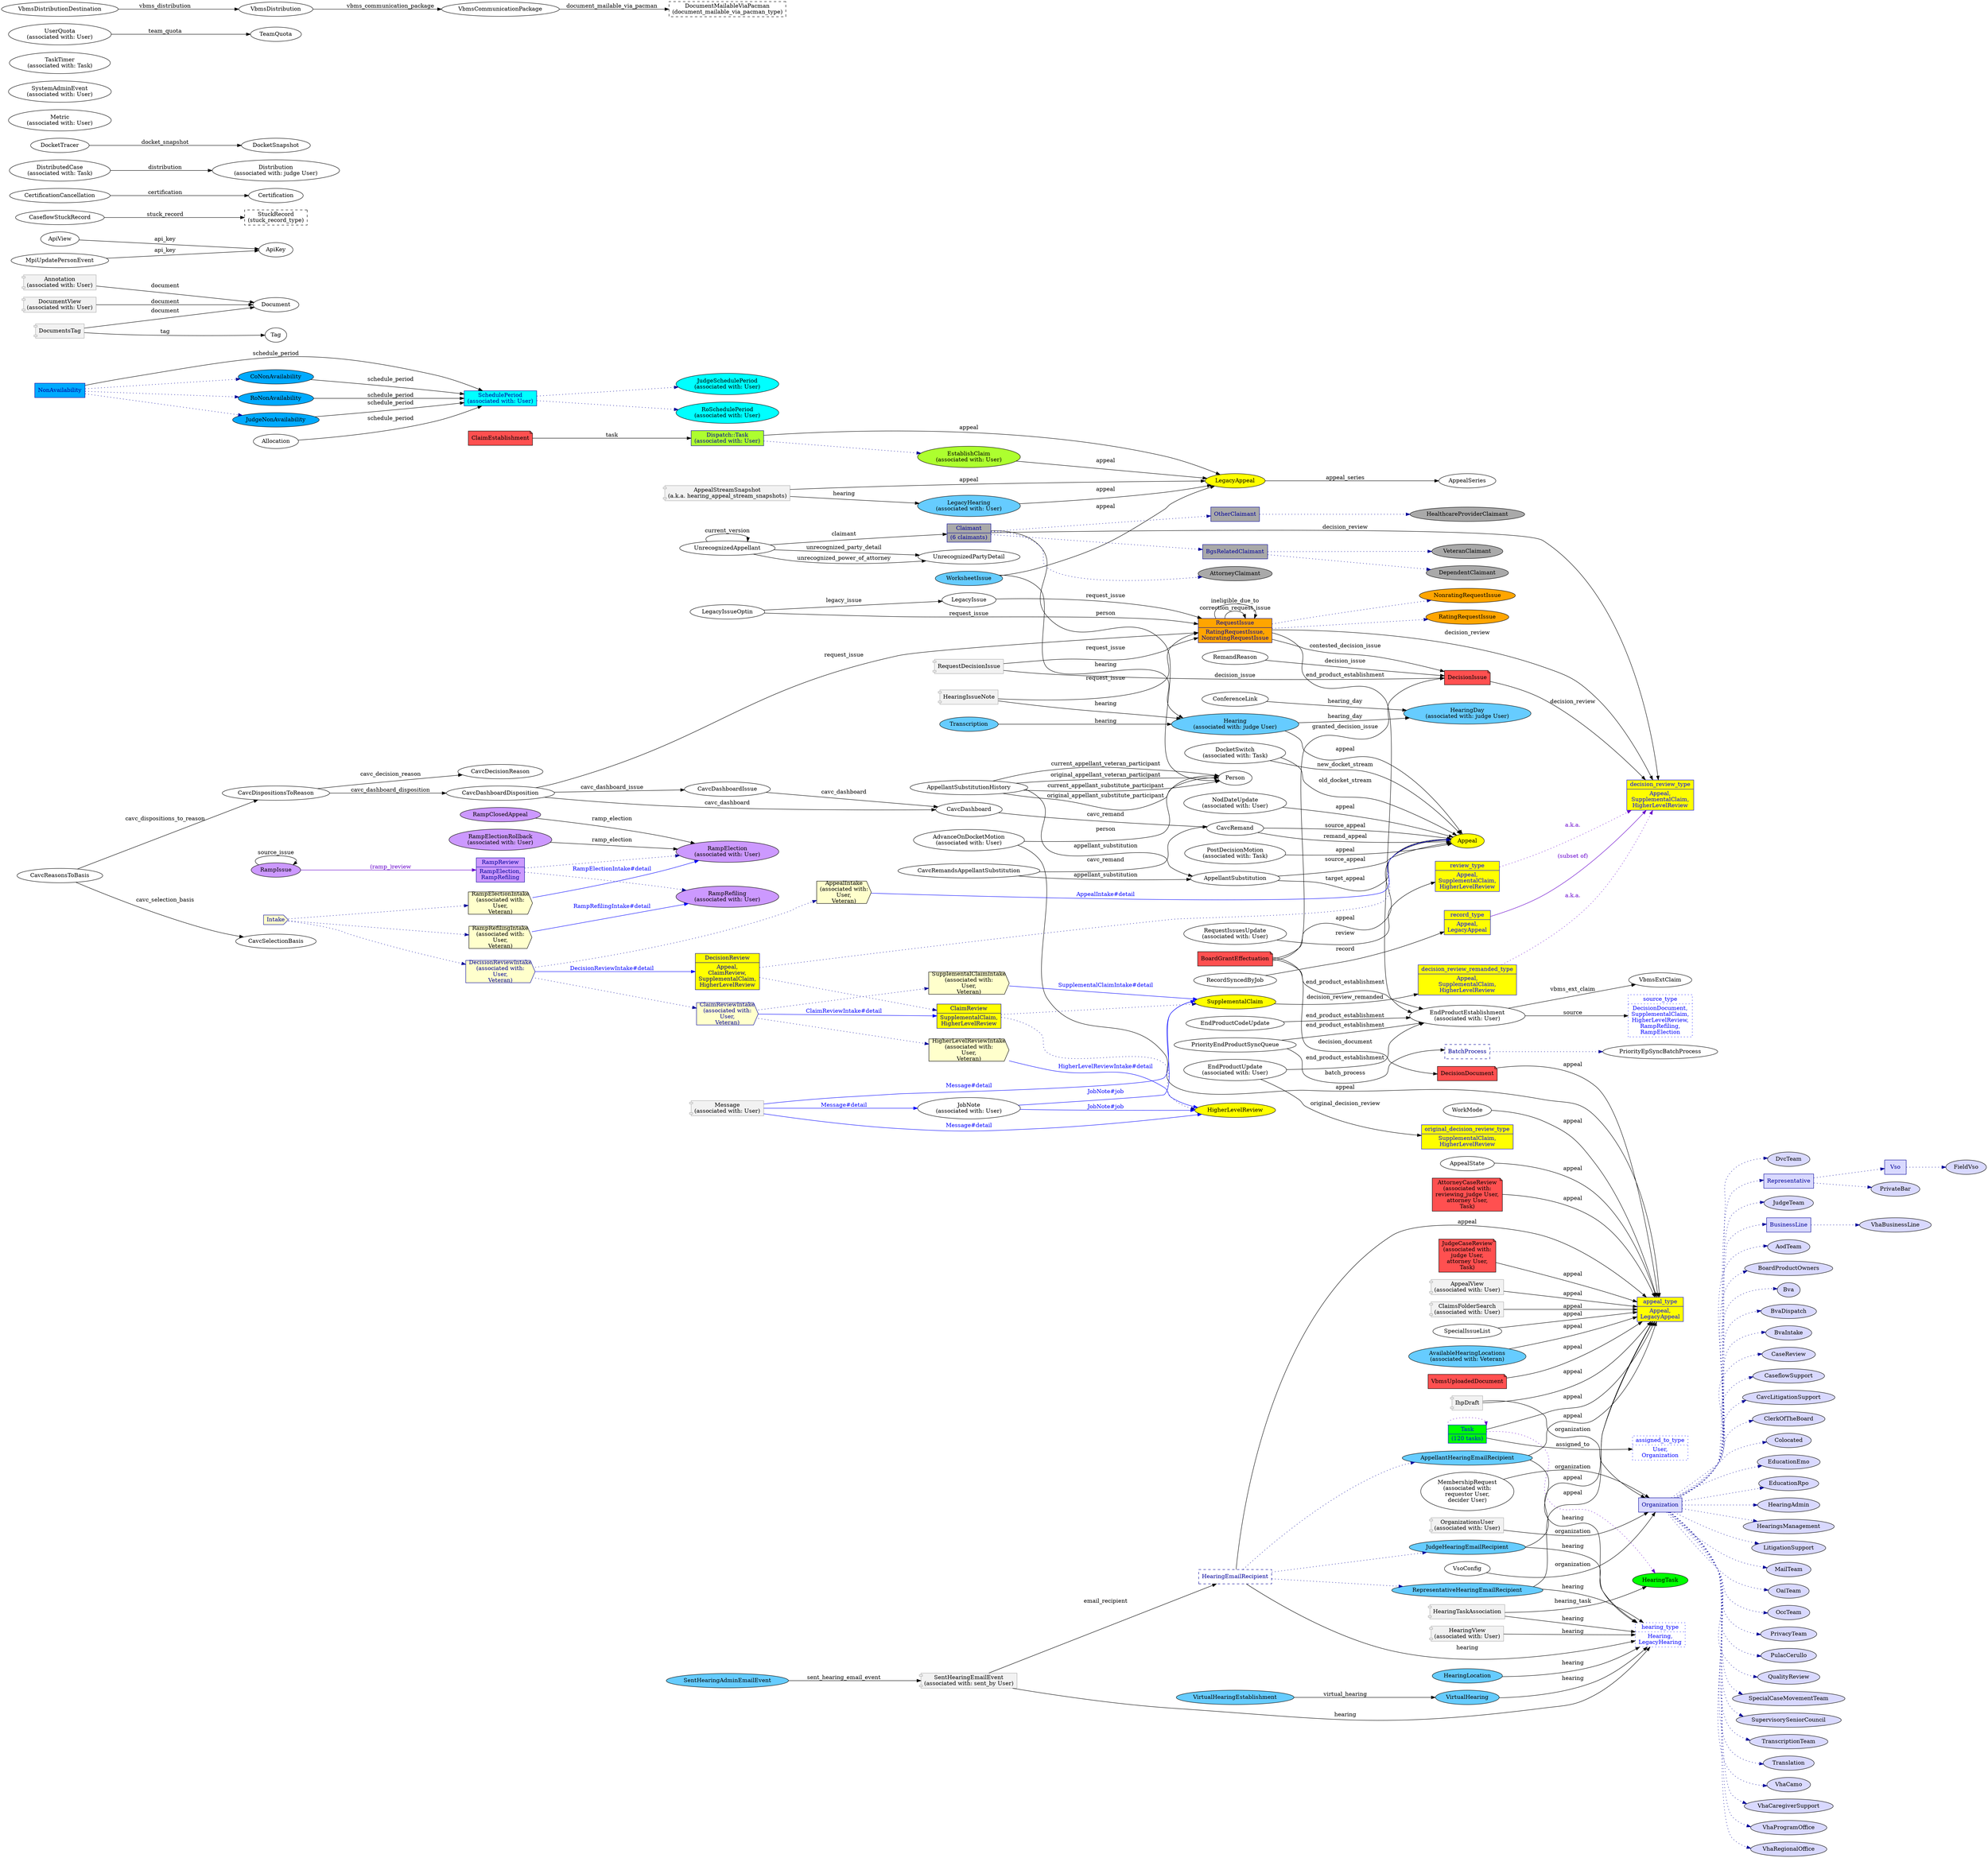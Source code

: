 digraph belongs_to_erd_subclasses {
	graph [bb="0,0,4979.9,5164",
		rankdir=LR
	];
	node [label="\N"];
	AppealSeries	[
		label=AppealSeries,
		];
	LegacyAppeal	[fillcolor="#ffff00",
		label=LegacyAppeal,
		style=filled,
		];
	LegacyAppeal -> AppealSeries	[label=appeal_series,
		];
	decision_review_type	[color="#0000ff",
		fillcolor="#ffff00",
		fontcolor="#0000ff",
		label="decision_review_type|Appeal,\nSupplementalClaim,\nHigherLevelReview",
		shape=record,
		style=filled,
		];
	Claimant	[color="#000099",
		fillcolor="#a9a9a9",
		fontcolor="#000099",
		label="Claimant|(6 claimants)",
		shape=record,
		style=filled,
		];
	Claimant -> decision_review_type	[label=decision_review,
		];
	Person	[
		label=Person,
		];
	Claimant -> Person	[label=person,
		];
	AttorneyClaimant	[fillcolor="#a9a9a9",
		label=AttorneyClaimant,
		style=filled,
		];
	Claimant -> AttorneyClaimant	[color="#000099",
		style=dotted];
	BgsRelatedClaimant	[color="#000099",
		fillcolor="#a9a9a9",
		fontcolor="#000099",
		label=BgsRelatedClaimant,
		shape=record,
		style=filled,
		];
	Claimant -> BgsRelatedClaimant	[color="#000099",
		style=dotted];
	OtherClaimant	[color="#000099",
		fillcolor="#a9a9a9",
		fontcolor="#000099",
		label=OtherClaimant,
		shape=record,
		style=filled,
		];
	Claimant -> OtherClaimant	[color="#000099",
		style=dotted];
	HearingDay	[fillcolor="#66ccff",
		label="HearingDay\n(associated with: judge User)",
		style=filled,
		];
	appeal_type	[color="#0000ff",
		fillcolor="#ffff00",
		fontcolor="#0000ff",
		label="appeal_type|Appeal,\nLegacyAppeal",
		shape=record,
		style=filled,
		];
	AttorneyCaseReview	[fillcolor="#ff5050",
		label="AttorneyCaseReview\n(associated with:\nreviewing_judge User,\nattorney User,\nTask)",
		shape=note,
		style=filled,
		];
	AttorneyCaseReview -> appeal_type	[label=appeal,
		];
	JudgeCaseReview	[fillcolor="#ff5050",
		label="JudgeCaseReview\n(associated with:\njudge User,\nattorney User,\nTask)",
		shape=note,
		style=filled,
		];
	JudgeCaseReview -> appeal_type	[label=appeal,
		];
	JobNote	[
		label="JobNote\n(associated with: User)",
		];
	SupplementalClaim	[fillcolor="#ffff00",
		label=SupplementalClaim,
		style=filled,
		];
	JobNote -> SupplementalClaim	[color="#0000ff",
		fontcolor="#0000ff",
		label="JobNote#job",
		];
	HigherLevelReview	[fillcolor="#ffff00",
		label=HigherLevelReview,
		style=filled,
		];
	JobNote -> HigherLevelReview	[color="#0000ff",
		fontcolor="#0000ff",
		label="JobNote#job",
		];
	RequestIssue	[color="#000099",
		fillcolor="#ffa500",
		fontcolor="#000099",
		label="RequestIssue|RatingRequestIssue,\nNonratingRequestIssue",
		shape=record,
		style=filled,
		];
	RequestIssue -> decision_review_type	[label=decision_review,
		];
	RequestIssue -> RequestIssue	[label=correction_request_issue,
		];
	RequestIssue -> RequestIssue	[label=ineligible_due_to,
		];
	EndProductEstablishment	[
		label="EndProductEstablishment\n(associated with: User)",
		];
	RequestIssue -> EndProductEstablishment	[label=end_product_establishment,
		];
	DecisionIssue	[fillcolor="#ff5050",
		label=DecisionIssue,
		shape=note,
		style=filled,
		];
	RequestIssue -> DecisionIssue	[label=contested_decision_issue,
		];
	NonratingRequestIssue	[fillcolor="#ffa500",
		label=NonratingRequestIssue,
		style=filled,
		];
	RequestIssue -> NonratingRequestIssue	[color="#000099",
		style=dotted];
	RatingRequestIssue	[fillcolor="#ffa500",
		label=RatingRequestIssue,
		style=filled,
		];
	RequestIssue -> RatingRequestIssue	[color="#000099",
		style=dotted];
	source_type	[color="#0000ff",
		fontcolor="#0000ff",
		label="source_type|DecisionDocument,\nSupplementalClaim,\nHigherLevelReview,\nRampRefiling,\nRampElection",
		shape=record,
		style=dotted,
		];
	EndProductEstablishment -> source_type	[label=source,
		];
	VbmsExtClaim	[
		label=VbmsExtClaim,
		];
	EndProductEstablishment -> VbmsExtClaim	[label=vbms_ext_claim,
		];
	DecisionIssue -> decision_review_type	[label=decision_review,
		];
	"Dispatch::Task"	[color="#000099",
		fillcolor="#adff2f",
		fontcolor="#000099",
		label="Dispatch::Task\n(associated with: User)",
		shape=record,
		style=filled,
		];
	"Dispatch::Task" -> LegacyAppeal	[label=appeal,
		];
	EstablishClaim	[fillcolor="#adff2f",
		label="EstablishClaim\n(associated with: User)",
		style=filled,
		];
	"Dispatch::Task" -> EstablishClaim	[color="#000099",
		style=dotted];
	WorksheetIssue	[fillcolor="#66ccff",
		label=WorksheetIssue,
		style=filled,
		];
	WorksheetIssue -> LegacyAppeal	[label=appeal,
		];
	Hearing	[fillcolor="#66ccff",
		label="Hearing\n(associated with: judge User)",
		style=filled,
		];
	WorksheetIssue -> Hearing	[label=hearing,
		];
	Hearing -> HearingDay	[label=hearing_day,
		];
	Appeal	[fillcolor="#ffff00",
		label=Appeal,
		style=filled,
		];
	Hearing -> Appeal	[label=appeal,
		];
	AppealView	[color="#aaaaaa",
		fillcolor="#f2f2f2",
		label="AppealView\n(associated with: User)",
		shape=component,
		style=filled,
		];
	AppealView -> appeal_type	[label=appeal,
		];
	ClaimsFolderSearch	[color="#aaaaaa",
		fillcolor="#f2f2f2",
		label="ClaimsFolderSearch\n(associated with: User)",
		shape=component,
		style=filled,
		];
	ClaimsFolderSearch -> appeal_type	[label=appeal,
		];
	Task	[color="#0000ff",
		fillcolor="#00ff00",
		fontcolor="#0000ff",
		label="Task|(120 tasks)",
		shape=record,
		style=filled,
		];
	Task -> appeal_type	[label=appeal,
		];
	Task -> Task	[color="#6600cc",
		fontcolor="#6600cc",
		style=dotted];
	assigned_to_type	[color="#0000ff",
		fontcolor="#0000ff",
		label="assigned_to_type|User,\nOrganization",
		shape=record,
		style=dotted,
		];
	Task -> assigned_to_type	[label=assigned_to,
		];
	HearingTask	[fillcolor="#00ff00",
		label=HearingTask,
		style=filled,
		];
	Task -> HearingTask	[color="#6600cc",
		fontcolor="#6600cc",
		style=dotted];
	RequestDecisionIssue	[color="#aaaaaa",
		fillcolor="#f2f2f2",
		label=RequestDecisionIssue,
		shape=component,
		style=filled,
		];
	RequestDecisionIssue -> RequestIssue	[label=request_issue,
		];
	RequestDecisionIssue -> DecisionIssue	[label=decision_issue,
		];
	DecisionDocument	[fillcolor="#ff5050",
		label=DecisionDocument,
		shape=note,
		style=filled,
		];
	DecisionDocument -> appeal_type	[label=appeal,
		];
	RequestIssuesUpdate	[
		label="RequestIssuesUpdate\n(associated with: User)",
		];
	review_type	[color="#0000ff",
		fillcolor="#ffff00",
		fontcolor="#0000ff",
		label="review_type|Appeal,\nSupplementalClaim,\nHigherLevelReview",
		shape=record,
		style=filled,
		];
	RequestIssuesUpdate -> review_type	[label=review,
		];
	review_type -> decision_review_type	[color="#6600cc",
		fontcolor="#6600cc",
		label="a.k.a.",
		style=dotted];
	hearing_type	[color="#0000ff",
		fontcolor="#0000ff",
		label="hearing_type|Hearing,\nLegacyHearing",
		shape=record,
		style=dotted,
		];
	HearingEmailRecipient	[color="#000099",
		fillcolor="#66ccff",
		fontcolor="#000099",
		label=HearingEmailRecipient,
		shape=record,
		style=dashed,
		];
	HearingEmailRecipient -> appeal_type	[label=appeal,
		];
	HearingEmailRecipient -> hearing_type	[label=hearing,
		];
	AppellantHearingEmailRecipient	[fillcolor="#66ccff",
		label=AppellantHearingEmailRecipient,
		style=filled,
		];
	HearingEmailRecipient -> AppellantHearingEmailRecipient	[color="#000099",
		style=dotted];
	JudgeHearingEmailRecipient	[fillcolor="#66ccff",
		label=JudgeHearingEmailRecipient,
		style=filled,
		];
	HearingEmailRecipient -> JudgeHearingEmailRecipient	[color="#000099",
		style=dotted];
	RepresentativeHearingEmailRecipient	[fillcolor="#66ccff",
		label=RepresentativeHearingEmailRecipient,
		style=filled,
		];
	HearingEmailRecipient -> RepresentativeHearingEmailRecipient	[color="#000099",
		style=dotted];
	HearingTaskAssociation	[color="#aaaaaa",
		fillcolor="#f2f2f2",
		label=HearingTaskAssociation,
		shape=component,
		style=filled,
		];
	HearingTaskAssociation -> hearing_type	[label=hearing,
		];
	HearingTaskAssociation -> HearingTask	[label=hearing_task,
		];
	VirtualHearing	[fillcolor="#66ccff",
		label=VirtualHearing,
		style=filled,
		];
	VirtualHearing -> hearing_type	[label=hearing,
		];
	Transcription	[fillcolor="#66ccff",
		label=Transcription,
		style=filled,
		];
	Transcription -> Hearing	[label=hearing,
		];
	HearingView	[color="#aaaaaa",
		fillcolor="#f2f2f2",
		label="HearingView\n(associated with: User)",
		shape=component,
		style=filled,
		];
	HearingView -> hearing_type	[label=hearing,
		];
	HearingLocation	[fillcolor="#66ccff",
		label=HearingLocation,
		style=filled,
		];
	HearingLocation -> hearing_type	[label=hearing,
		];
	HearingIssueNote	[color="#aaaaaa",
		fillcolor="#f2f2f2",
		label=HearingIssueNote,
		shape=component,
		style=filled,
		];
	HearingIssueNote -> RequestIssue	[label=request_issue,
		];
	HearingIssueNote -> Hearing	[label=hearing,
		];
	SentHearingEmailEvent	[color="#aaaaaa",
		fillcolor="#f2f2f2",
		label="SentHearingEmailEvent\n(associated with: sent_by User)",
		shape=component,
		style=filled,
		];
	SentHearingEmailEvent -> hearing_type	[label=hearing,
		];
	SentHearingEmailEvent -> HearingEmailRecipient	[label=email_recipient,
		];
	LegacyHearing	[fillcolor="#66ccff",
		label="LegacyHearing\n(associated with: User)",
		style=filled,
		];
	LegacyHearing -> LegacyAppeal	[label=appeal,
		];
	AppealStreamSnapshot	[color="#aaaaaa",
		fillcolor="#f2f2f2",
		label="AppealStreamSnapshot\n(a.k.a. hearing_appeal_stream_snapshots)",
		shape=component,
		style=filled,
		];
	AppealStreamSnapshot -> LegacyAppeal	[label=appeal,
		];
	AppealStreamSnapshot -> LegacyHearing	[label=hearing,
		];
	SpecialIssueList	[
		label=SpecialIssueList,
		];
	SpecialIssueList -> appeal_type	[label=appeal,
		];
	AvailableHearingLocations	[fillcolor="#66ccff",
		label="AvailableHearingLocations\n(associated with: Veteran)",
		style=filled,
		];
	AvailableHearingLocations -> appeal_type	[label=appeal,
		];
	record_type	[color="#0000ff",
		fillcolor="#ffff00",
		fontcolor="#0000ff",
		label="record_type|Appeal,\nLegacyAppeal",
		shape=record,
		style=filled,
		];
	record_type -> decision_review_type	[color="#6600cc",
		fontcolor="#6600cc",
		label="(subset of)",
		];
	RecordSyncedByJob	[
		label=RecordSyncedByJob,
		];
	RecordSyncedByJob -> record_type	[label=record,
		];
	VbmsUploadedDocument	[fillcolor="#ff5050",
		label=VbmsUploadedDocument,
		shape=note,
		style=filled,
		];
	VbmsUploadedDocument -> appeal_type	[label=appeal,
		];
	WorkMode	[
		label=WorkMode,
		];
	WorkMode -> appeal_type	[label=appeal,
		];
	AppealState	[
		label=AppealState,
		];
	AppealState -> appeal_type	[label=appeal,
		];
	NodDateUpdate	[
		label="NodDateUpdate\n(associated with: User)",
		];
	NodDateUpdate -> Appeal	[label=appeal,
		];
	PostDecisionMotion	[
		label="PostDecisionMotion\n(associated with: Task)",
		];
	PostDecisionMotion -> Appeal	[label=appeal,
		];
	SchedulePeriod	[color="#000099",
		fillcolor="#00ffff",
		fontcolor="#000099",
		label="SchedulePeriod\n(associated with: User)",
		shape=record,
		style=filled,
		];
	JudgeSchedulePeriod	[fillcolor="#00ffff",
		label="JudgeSchedulePeriod\n(associated with: User)",
		style=filled,
		];
	SchedulePeriod -> JudgeSchedulePeriod	[color="#000099",
		style=dotted];
	RoSchedulePeriod	[fillcolor="#00ffff",
		label="RoSchedulePeriod\n(associated with: User)",
		style=filled,
		];
	SchedulePeriod -> RoSchedulePeriod	[color="#000099",
		style=dotted];
	NonAvailability	[color="#000099",
		fillcolor="#00aaff",
		fontcolor="#000099",
		label=NonAvailability,
		shape=record,
		style=filled,
		];
	NonAvailability -> SchedulePeriod	[label=schedule_period,
		];
	CoNonAvailability	[fillcolor="#00aaff",
		label=CoNonAvailability,
		style=filled,
		];
	NonAvailability -> CoNonAvailability	[color="#000099",
		style=dotted];
	RoNonAvailability	[fillcolor="#00aaff",
		label=RoNonAvailability,
		style=filled,
		];
	NonAvailability -> RoNonAvailability	[color="#000099",
		style=dotted];
	JudgeNonAvailability	[fillcolor="#00aaff",
		label=JudgeNonAvailability,
		style=filled,
		];
	NonAvailability -> JudgeNonAvailability	[color="#000099",
		style=dotted];
	RemandReason	[
		label=RemandReason,
		];
	RemandReason -> DecisionIssue	[label=decision_issue,
		];
	CavcRemand	[
		label=CavcRemand,
		];
	CavcRemand -> Appeal	[label=source_appeal,
		];
	CavcRemand -> Appeal	[label=remand_appeal,
		];
	Organization	[color="#000099",
		fillcolor="#d9d9ff",
		fontcolor="#000099",
		label=Organization,
		shape=record,
		style=filled,
		];
	DvcTeam	[fillcolor="#d9d9ff",
		label=DvcTeam,
		style=filled,
		];
	Organization -> DvcTeam	[color="#000099",
		style=dotted];
	Representative	[color="#000099",
		fillcolor="#d9d9ff",
		fontcolor="#000099",
		label=Representative,
		shape=record,
		style=filled,
		];
	Organization -> Representative	[color="#000099",
		style=dotted];
	JudgeTeam	[fillcolor="#d9d9ff",
		label=JudgeTeam,
		style=filled,
		];
	Organization -> JudgeTeam	[color="#000099",
		style=dotted];
	BusinessLine	[color="#000099",
		fillcolor="#d9d9ff",
		fontcolor="#000099",
		label=BusinessLine,
		shape=record,
		style=filled,
		];
	Organization -> BusinessLine	[color="#000099",
		style=dotted];
	AodTeam	[fillcolor="#d9d9ff",
		label=AodTeam,
		style=filled,
		];
	Organization -> AodTeam	[color="#000099",
		style=dotted];
	BoardProductOwners	[fillcolor="#d9d9ff",
		label=BoardProductOwners,
		style=filled,
		];
	Organization -> BoardProductOwners	[color="#000099",
		style=dotted];
	Bva	[fillcolor="#d9d9ff",
		label=Bva,
		style=filled,
		];
	Organization -> Bva	[color="#000099",
		style=dotted];
	BvaDispatch	[fillcolor="#d9d9ff",
		label=BvaDispatch,
		style=filled,
		];
	Organization -> BvaDispatch	[color="#000099",
		style=dotted];
	BvaIntake	[fillcolor="#d9d9ff",
		label=BvaIntake,
		style=filled,
		];
	Organization -> BvaIntake	[color="#000099",
		style=dotted];
	CaseReview	[fillcolor="#d9d9ff",
		label=CaseReview,
		style=filled,
		];
	Organization -> CaseReview	[color="#000099",
		style=dotted];
	CaseflowSupport	[fillcolor="#d9d9ff",
		label=CaseflowSupport,
		style=filled,
		];
	Organization -> CaseflowSupport	[color="#000099",
		style=dotted];
	CavcLitigationSupport	[fillcolor="#d9d9ff",
		label=CavcLitigationSupport,
		style=filled,
		];
	Organization -> CavcLitigationSupport	[color="#000099",
		style=dotted];
	ClerkOfTheBoard	[fillcolor="#d9d9ff",
		label=ClerkOfTheBoard,
		style=filled,
		];
	Organization -> ClerkOfTheBoard	[color="#000099",
		style=dotted];
	Colocated	[fillcolor="#d9d9ff",
		label=Colocated,
		style=filled,
		];
	Organization -> Colocated	[color="#000099",
		style=dotted];
	EducationEmo	[fillcolor="#d9d9ff",
		label=EducationEmo,
		style=filled,
		];
	Organization -> EducationEmo	[color="#000099",
		style=dotted];
	EducationRpo	[fillcolor="#d9d9ff",
		label=EducationRpo,
		style=filled,
		];
	Organization -> EducationRpo	[color="#000099",
		style=dotted];
	HearingAdmin	[fillcolor="#d9d9ff",
		label=HearingAdmin,
		style=filled,
		];
	Organization -> HearingAdmin	[color="#000099",
		style=dotted];
	HearingsManagement	[fillcolor="#d9d9ff",
		label=HearingsManagement,
		style=filled,
		];
	Organization -> HearingsManagement	[color="#000099",
		style=dotted];
	LitigationSupport	[fillcolor="#d9d9ff",
		label=LitigationSupport,
		style=filled,
		];
	Organization -> LitigationSupport	[color="#000099",
		style=dotted];
	MailTeam	[fillcolor="#d9d9ff",
		label=MailTeam,
		style=filled,
		];
	Organization -> MailTeam	[color="#000099",
		style=dotted];
	OaiTeam	[fillcolor="#d9d9ff",
		label=OaiTeam,
		style=filled,
		];
	Organization -> OaiTeam	[color="#000099",
		style=dotted];
	OccTeam	[fillcolor="#d9d9ff",
		label=OccTeam,
		style=filled,
		];
	Organization -> OccTeam	[color="#000099",
		style=dotted];
	PrivacyTeam	[fillcolor="#d9d9ff",
		label=PrivacyTeam,
		style=filled,
		];
	Organization -> PrivacyTeam	[color="#000099",
		style=dotted];
	PulacCerullo	[fillcolor="#d9d9ff",
		label=PulacCerullo,
		style=filled,
		];
	Organization -> PulacCerullo	[color="#000099",
		style=dotted];
	QualityReview	[fillcolor="#d9d9ff",
		label=QualityReview,
		style=filled,
		];
	Organization -> QualityReview	[color="#000099",
		style=dotted];
	SpecialCaseMovementTeam	[fillcolor="#d9d9ff",
		label=SpecialCaseMovementTeam,
		style=filled,
		];
	Organization -> SpecialCaseMovementTeam	[color="#000099",
		style=dotted];
	SupervisorySeniorCouncil	[fillcolor="#d9d9ff",
		label=SupervisorySeniorCouncil,
		style=filled,
		];
	Organization -> SupervisorySeniorCouncil	[color="#000099",
		style=dotted];
	TranscriptionTeam	[fillcolor="#d9d9ff",
		label=TranscriptionTeam,
		style=filled,
		];
	Organization -> TranscriptionTeam	[color="#000099",
		style=dotted];
	Translation	[fillcolor="#d9d9ff",
		label=Translation,
		style=filled,
		];
	Organization -> Translation	[color="#000099",
		style=dotted];
	VhaCamo	[fillcolor="#d9d9ff",
		label=VhaCamo,
		style=filled,
		];
	Organization -> VhaCamo	[color="#000099",
		style=dotted];
	VhaCaregiverSupport	[fillcolor="#d9d9ff",
		label=VhaCaregiverSupport,
		style=filled,
		];
	Organization -> VhaCaregiverSupport	[color="#000099",
		style=dotted];
	VhaProgramOffice	[fillcolor="#d9d9ff",
		label=VhaProgramOffice,
		style=filled,
		];
	Organization -> VhaProgramOffice	[color="#000099",
		style=dotted];
	VhaRegionalOffice	[fillcolor="#d9d9ff",
		label=VhaRegionalOffice,
		style=filled,
		];
	Organization -> VhaRegionalOffice	[color="#000099",
		style=dotted];
	OrganizationsUser	[color="#aaaaaa",
		fillcolor="#f2f2f2",
		label="OrganizationsUser\n(associated with: User)",
		shape=component,
		style=filled,
		];
	OrganizationsUser -> Organization	[label=organization,
		];
	AdvanceOnDocketMotion	[
		label="AdvanceOnDocketMotion\n(associated with: User)",
		];
	AdvanceOnDocketMotion -> Person	[label=person,
		];
	AdvanceOnDocketMotion -> appeal_type	[label=appeal,
		];
	Document	[
		label=Document,
		];
	Annotation	[color="#aaaaaa",
		fillcolor="#f2f2f2",
		label="Annotation\n(associated with: User)",
		shape=component,
		style=filled,
		];
	Annotation -> Document	[label=document,
		];
	ApiKey	[
		label=ApiKey,
		];
	ApiView	[
		label=ApiView,
		];
	ApiView -> ApiKey	[label=api_key,
		];
	AppellantSubstitution	[
		label=AppellantSubstitution,
		];
	AppellantSubstitution -> Appeal	[label=source_appeal,
		];
	AppellantSubstitution -> Appeal	[label=target_appeal,
		];
	AppellantSubstitutionHistory	[
		label=AppellantSubstitutionHistory,
		];
	AppellantSubstitutionHistory -> Person	[label=original_appellant_veteran_participant,
		];
	AppellantSubstitutionHistory -> Person	[label=current_appellant_substitute_participant,
		];
	AppellantSubstitutionHistory -> Person	[label=original_appellant_substitute_participant,
		];
	AppellantSubstitutionHistory -> Person	[label=current_appellant_veteran_participant,
		];
	AppellantSubstitutionHistory -> AppellantSubstitution	[label=appellant_substitution,
		];
	BoardGrantEffectuation	[fillcolor="#ff5050",
		label=BoardGrantEffectuation,
		shape=note,
		style=filled,
		];
	BoardGrantEffectuation -> EndProductEstablishment	[label=end_product_establishment,
		];
	BoardGrantEffectuation -> DecisionIssue	[label=granted_decision_issue,
		];
	BoardGrantEffectuation -> DecisionDocument	[label=decision_document,
		];
	BoardGrantEffectuation -> Appeal	[label=appeal,
		];
	stuck_record_type	[
		label="StuckRecord\n(stuck_record_type)",
		shape=box,
		style=dashed,
		];
	CaseflowStuckRecord	[
		label=CaseflowStuckRecord,
		];
	CaseflowStuckRecord -> stuck_record_type	[label=stuck_record,
		];
	CavcDashboard	[
		label=CavcDashboard,
		];
	CavcDashboard -> CavcRemand	[label=cavc_remand,
		];
	CavcDashboardDisposition	[
		label=CavcDashboardDisposition,
		];
	CavcDashboardDisposition -> RequestIssue	[label=request_issue,
		];
	CavcDashboardDisposition -> CavcDashboard	[label=cavc_dashboard,
		];
	CavcDashboardIssue	[
		label=CavcDashboardIssue,
		];
	CavcDashboardDisposition -> CavcDashboardIssue	[label=cavc_dashboard_issue,
		];
	CavcDashboardIssue -> CavcDashboard	[label=cavc_dashboard,
		];
	CavcDispositionsToReason	[
		label=CavcDispositionsToReason,
		];
	CavcDispositionsToReason -> CavcDashboardDisposition	[label=cavc_dashboard_disposition,
		];
	CavcDecisionReason	[
		label=CavcDecisionReason,
		];
	CavcDispositionsToReason -> CavcDecisionReason	[label=cavc_decision_reason,
		];
	CavcReasonsToBasis	[
		label=CavcReasonsToBasis,
		];
	CavcReasonsToBasis -> CavcDispositionsToReason	[label=cavc_dispositions_to_reason,
		];
	CavcSelectionBasis	[
		label=CavcSelectionBasis,
		];
	CavcReasonsToBasis -> CavcSelectionBasis	[label=cavc_selection_basis,
		];
	CavcRemandsAppellantSubstitution	[
		label=CavcRemandsAppellantSubstitution,
		];
	CavcRemandsAppellantSubstitution -> CavcRemand	[label=cavc_remand,
		];
	CavcRemandsAppellantSubstitution -> AppellantSubstitution	[label=appellant_substitution,
		];
	Certification	[
		label=Certification,
		];
	CertificationCancellation	[
		label=CertificationCancellation,
		];
	CertificationCancellation -> Certification	[label=certification,
		];
	ClaimEstablishment	[fillcolor="#ff5050",
		label=ClaimEstablishment,
		shape=note,
		style=filled,
		];
	ClaimEstablishment -> "Dispatch::Task"	[label=task,
		];
	Distribution	[
		label="Distribution\n(associated with: judge User)",
		];
	DistributedCase	[
		label="DistributedCase\n(associated with: Task)",
		];
	DistributedCase -> Distribution	[label=distribution,
		];
	DocketSwitch	[
		label="DocketSwitch\n(associated with: Task)",
		];
	DocketSwitch -> Appeal	[label=old_docket_stream,
		];
	DocketSwitch -> Appeal	[label=new_docket_stream,
		];
	DocketSnapshot	[
		label=DocketSnapshot,
		];
	DocketTracer	[
		label=DocketTracer,
		];
	DocketTracer -> DocketSnapshot	[label=docket_snapshot,
		];
	DocumentView	[color="#aaaaaa",
		fillcolor="#f2f2f2",
		label="DocumentView\n(associated with: User)",
		shape=component,
		style=filled,
		];
	DocumentView -> Document	[label=document,
		];
	DocumentsTag	[color="#aaaaaa",
		fillcolor="#f2f2f2",
		label=DocumentsTag,
		shape=component,
		style=filled,
		];
	DocumentsTag -> Document	[label=document,
		];
	Tag	[
		label=Tag,
		];
	DocumentsTag -> Tag	[label=tag,
		];
	EndProductCodeUpdate	[
		label=EndProductCodeUpdate,
		];
	EndProductCodeUpdate -> EndProductEstablishment	[label=end_product_establishment,
		];
	EndProductUpdate	[
		label="EndProductUpdate\n(associated with: User)",
		];
	EndProductUpdate -> EndProductEstablishment	[label=end_product_establishment,
		];
	original_decision_review_type	[color="#0000ff",
		fillcolor="#ffff00",
		fontcolor="#0000ff",
		label="original_decision_review_type|SupplementalClaim,\nHigherLevelReview",
		shape=record,
		style=filled,
		];
	EndProductUpdate -> original_decision_review_type	[label=original_decision_review,
		];
	Allocation	[
		label=Allocation,
		];
	Allocation -> SchedulePeriod	[label=schedule_period,
		];
	ConferenceLink	[
		label=ConferenceLink,
		];
	ConferenceLink -> HearingDay	[label=hearing_day,
		];
	SentHearingAdminEmailEvent	[fillcolor="#66ccff",
		label=SentHearingAdminEmailEvent,
		style=filled,
		];
	SentHearingAdminEmailEvent -> SentHearingEmailEvent	[label=sent_hearing_email_event,
		];
	VirtualHearingEstablishment	[fillcolor="#66ccff",
		label=VirtualHearingEstablishment,
		style=filled,
		];
	VirtualHearingEstablishment -> VirtualHearing	[label=virtual_hearing,
		];
	IhpDraft	[color="#aaaaaa",
		fillcolor="#f2f2f2",
		label=IhpDraft,
		shape=component,
		style=filled,
		];
	IhpDraft -> appeal_type	[label=appeal,
		];
	IhpDraft -> Organization	[label=organization,
		];
	LegacyIssue	[
		label=LegacyIssue,
		];
	LegacyIssue -> RequestIssue	[label=request_issue,
		];
	LegacyIssueOptin	[
		label=LegacyIssueOptin,
		];
	LegacyIssueOptin -> RequestIssue	[label=request_issue,
		];
	LegacyIssueOptin -> LegacyIssue	[label=legacy_issue,
		];
	MembershipRequest	[
		label="MembershipRequest\n(associated with:\nrequestor User,\ndecider User)",
		];
	MembershipRequest -> Organization	[label=organization,
		];
	Message	[color="#aaaaaa",
		fillcolor="#f2f2f2",
		label="Message\n(associated with: User)",
		shape=component,
		style=filled,
		];
	Message -> JobNote	[color="#0000ff",
		fontcolor="#0000ff",
		label="Message#detail",
		];
	Message -> SupplementalClaim	[color="#0000ff",
		fontcolor="#0000ff",
		label="Message#detail",
		];
	Message -> HigherLevelReview	[color="#0000ff",
		fontcolor="#0000ff",
		label="Message#detail",
		];
	Metric	[
		label="Metric\n(associated with: User)",
		];
	MpiUpdatePersonEvent	[
		label=MpiUpdatePersonEvent,
		];
	MpiUpdatePersonEvent -> ApiKey	[label=api_key,
		];
	PriorityEndProductSyncQueue	[
		label=PriorityEndProductSyncQueue,
		];
	PriorityEndProductSyncQueue -> EndProductEstablishment	[label=end_product_establishment,
		];
	BatchProcess	[color="#000099",
		fontcolor="#000099",
		label=BatchProcess,
		shape=record,
		style=dashed,
		];
	PriorityEndProductSyncQueue -> BatchProcess	[label=batch_process,
		];
	PriorityEpSyncBatchProcess	[
		label=PriorityEpSyncBatchProcess,
		];
	BatchProcess -> PriorityEpSyncBatchProcess	[color="#000099",
		style=dotted];
	RampElection	[fillcolor="#cc99ff",
		label="RampElection\n(associated with: User)",
		style=filled,
		];
	RampClosedAppeal	[fillcolor="#cc99ff",
		label=RampClosedAppeal,
		style=filled,
		];
	RampClosedAppeal -> RampElection	[label=ramp_election,
		];
	RampReview	[color="#000099",
		fillcolor="#cc99ff",
		fontcolor="#000099",
		label="RampReview|RampElection,\nRampRefiling",
		shape=record,
		style=filled,
		];
	RampReview -> RampElection	[color="#000099",
		style=dotted];
	RampRefiling	[fillcolor="#cc99ff",
		label="RampRefiling\n(associated with: User)",
		style=filled,
		];
	RampReview -> RampRefiling	[color="#000099",
		style=dotted];
	RampElectionRollback	[fillcolor="#cc99ff",
		label="RampElectionRollback\n(associated with: User)",
		style=filled,
		];
	RampElectionRollback -> RampElection	[label=ramp_election,
		];
	RampIssue	[fillcolor="#cc99ff",
		label=RampIssue,
		style=filled,
		];
	RampIssue -> RampReview	[color="#6600cc",
		fontcolor="#6600cc",
		label="(ramp_)review",
		];
	RampIssue -> RampIssue	[label=source_issue,
		];
	SystemAdminEvent	[
		label="SystemAdminEvent\n(associated with: User)",
		];
	TaskTimer	[
		label="TaskTimer\n(associated with: Task)",
		];
	UnrecognizedAppellant	[
		label=UnrecognizedAppellant,
		];
	UnrecognizedAppellant -> Claimant	[label=claimant,
		];
	UnrecognizedAppellant -> UnrecognizedAppellant	[label=current_version,
		];
	UnrecognizedPartyDetail	[
		label=UnrecognizedPartyDetail,
		];
	UnrecognizedAppellant -> UnrecognizedPartyDetail	[label=unrecognized_party_detail,
		];
	UnrecognizedAppellant -> UnrecognizedPartyDetail	[label=unrecognized_power_of_attorney,
		];
	UserQuota	[
		label="UserQuota\n(associated with: User)",
		];
	TeamQuota	[
		label=TeamQuota,
		];
	UserQuota -> TeamQuota	[label=team_quota,
		];
	document_mailable_via_pacman_type	[
		label="DocumentMailableViaPacman\n(document_mailable_via_pacman_type)",
		shape=box,
		style=dashed,
		];
	VbmsCommunicationPackage	[
		label=VbmsCommunicationPackage,
		];
	VbmsCommunicationPackage -> document_mailable_via_pacman_type	[label=document_mailable_via_pacman,
		];
	VbmsDistribution	[
		label=VbmsDistribution,
		];
	VbmsDistribution -> VbmsCommunicationPackage	[label=vbms_communication_package,
		];
	VbmsDistributionDestination	[
		label=VbmsDistributionDestination,
		];
	VbmsDistributionDestination -> VbmsDistribution	[label=vbms_distribution,
		];
	VsoConfig	[
		label=VsoConfig,
		];
	VsoConfig -> Organization	[label=organization,
		];
	decision_review_remanded_type	[color="#0000ff",
		fillcolor="#ffff00",
		fontcolor="#0000ff",
		label="decision_review_remanded_type|Appeal,\nSupplementalClaim,\nHigherLevelReview",
		shape=record,
		style=filled,
		];
	decision_review_remanded_type -> decision_review_type	[color="#6600cc",
		fontcolor="#6600cc",
		label="a.k.a.",
		style=dotted];
	SupplementalClaim -> decision_review_remanded_type	[label=decision_review_remanded,
		];
	EstablishClaim -> LegacyAppeal	[label=appeal,
		];
	DecisionReviewIntake	[color="#000099",
		fillcolor="#ffffcc",
		fontcolor="#000099",
		label="DecisionReviewIntake\n(associated with:\nUser,\nVeteran)",
		shape=cds,
		style=filled,
		];
	AppealIntake	[fillcolor="#ffffcc",
		label="AppealIntake\n(associated with:\nUser,\nVeteran)",
		shape=cds,
		style=filled,
		];
	DecisionReviewIntake -> AppealIntake	[color="#000099",
		style=dotted];
	ClaimReviewIntake	[color="#000099",
		fillcolor="#ffffcc",
		fontcolor="#000099",
		label="ClaimReviewIntake\n(associated with:\nUser,\nVeteran)",
		shape=cds,
		style=filled,
		];
	DecisionReviewIntake -> ClaimReviewIntake	[color="#000099",
		style=dotted];
	DecisionReview	[color="#000099",
		fillcolor="#ffff00",
		fontcolor="#000099",
		label="DecisionReview|Appeal,\nClaimReview,\nSupplementalClaim,\nHigherLevelReview",
		shape=record,
		style=filled,
		];
	DecisionReviewIntake -> DecisionReview	[color="#0000ff",
		fontcolor="#0000ff",
		label="DecisionReviewIntake#detail",
		];
	RampElectionIntake	[fillcolor="#ffffcc",
		label="RampElectionIntake\n(associated with:\nUser,\nVeteran)",
		shape=cds,
		style=filled,
		];
	RampElectionIntake -> RampElection	[color="#0000ff",
		fontcolor="#0000ff",
		label="RampElectionIntake#detail",
		];
	RampRefilingIntake	[fillcolor="#ffffcc",
		label="RampRefilingIntake\n(associated with:\nUser,\nVeteran)",
		shape=cds,
		style=filled,
		];
	RampRefilingIntake -> RampRefiling	[color="#0000ff",
		fontcolor="#0000ff",
		label="RampRefilingIntake#detail",
		];
	AppealIntake -> Appeal	[color="#0000ff",
		fontcolor="#0000ff",
		label="AppealIntake#detail",
		];
	HigherLevelReviewIntake	[fillcolor="#ffffcc",
		label="HigherLevelReviewIntake\n(associated with:\nUser,\nVeteran)",
		shape=cds,
		style=filled,
		];
	ClaimReviewIntake -> HigherLevelReviewIntake	[color="#000099",
		style=dotted];
	SupplementalClaimIntake	[fillcolor="#ffffcc",
		label="SupplementalClaimIntake\n(associated with:\nUser,\nVeteran)",
		shape=cds,
		style=filled,
		];
	ClaimReviewIntake -> SupplementalClaimIntake	[color="#000099",
		style=dotted];
	ClaimReview	[color="#000099",
		fillcolor="#ffff00",
		fontcolor="#000099",
		label="ClaimReview|SupplementalClaim,\nHigherLevelReview",
		shape=record,
		style=filled,
		];
	ClaimReviewIntake -> ClaimReview	[color="#0000ff",
		fontcolor="#0000ff",
		label="ClaimReviewIntake#detail",
		];
	HigherLevelReviewIntake -> HigherLevelReview	[color="#0000ff",
		fontcolor="#0000ff",
		label="HigherLevelReviewIntake#detail",
		];
	SupplementalClaimIntake -> SupplementalClaim	[color="#0000ff",
		fontcolor="#0000ff",
		label="SupplementalClaimIntake#detail",
		];
	AppellantHearingEmailRecipient -> appeal_type	[label=appeal,
		];
	AppellantHearingEmailRecipient -> hearing_type	[label=hearing,
		];
	JudgeHearingEmailRecipient -> appeal_type	[label=appeal,
		];
	JudgeHearingEmailRecipient -> hearing_type	[label=hearing,
		];
	RepresentativeHearingEmailRecipient -> appeal_type	[label=appeal,
		];
	RepresentativeHearingEmailRecipient -> hearing_type	[label=hearing,
		];
	CoNonAvailability -> SchedulePeriod	[label=schedule_period,
		];
	RoNonAvailability -> SchedulePeriod	[label=schedule_period,
		];
	JudgeNonAvailability -> SchedulePeriod	[label=schedule_period,
		];
	DecisionReview -> Appeal	[color="#000099",
		style=dotted];
	DecisionReview -> ClaimReview	[color="#000099",
		style=dotted];
	ClaimReview -> SupplementalClaim	[color="#000099",
		style=dotted];
	ClaimReview -> HigherLevelReview	[color="#000099",
		style=dotted];
	DependentClaimant	[fillcolor="#a9a9a9",
		label=DependentClaimant,
		style=filled,
		];
	BgsRelatedClaimant -> DependentClaimant	[color="#000099",
		style=dotted];
	VeteranClaimant	[fillcolor="#a9a9a9",
		label=VeteranClaimant,
		style=filled,
		];
	BgsRelatedClaimant -> VeteranClaimant	[color="#000099",
		style=dotted];
	HealthcareProviderClaimant	[fillcolor="#a9a9a9",
		label=HealthcareProviderClaimant,
		style=filled,
		];
	OtherClaimant -> HealthcareProviderClaimant	[color="#000099",
		style=dotted];
	Intake	[color="#000099",
		fillcolor="#ffffcc",
		fontcolor="#000099",
		label=Intake,
		shape=cds,
		style=filled,
		];
	Intake -> DecisionReviewIntake	[color="#000099",
		style=dotted];
	Intake -> RampElectionIntake	[color="#000099",
		style=dotted];
	Intake -> RampRefilingIntake	[color="#000099",
		style=dotted];
	Vso	[color="#000099",
		fillcolor="#d9d9ff",
		fontcolor="#000099",
		label=Vso,
		shape=record,
		style=filled,
		];
	Representative -> Vso	[color="#000099",
		style=dotted];
	PrivateBar	[fillcolor="#d9d9ff",
		label=PrivateBar,
		style=filled,
		];
	Representative -> PrivateBar	[color="#000099",
		style=dotted];
	VhaBusinessLine	[fillcolor="#d9d9ff",
		label=VhaBusinessLine,
		style=filled,
		];
	BusinessLine -> VhaBusinessLine	[color="#000099",
		style=dotted];
	FieldVso	[fillcolor="#d9d9ff",
		label=FieldVso,
		style=filled,
		];
	Vso -> FieldVso	[color="#000099",
		style=dotted];
}
